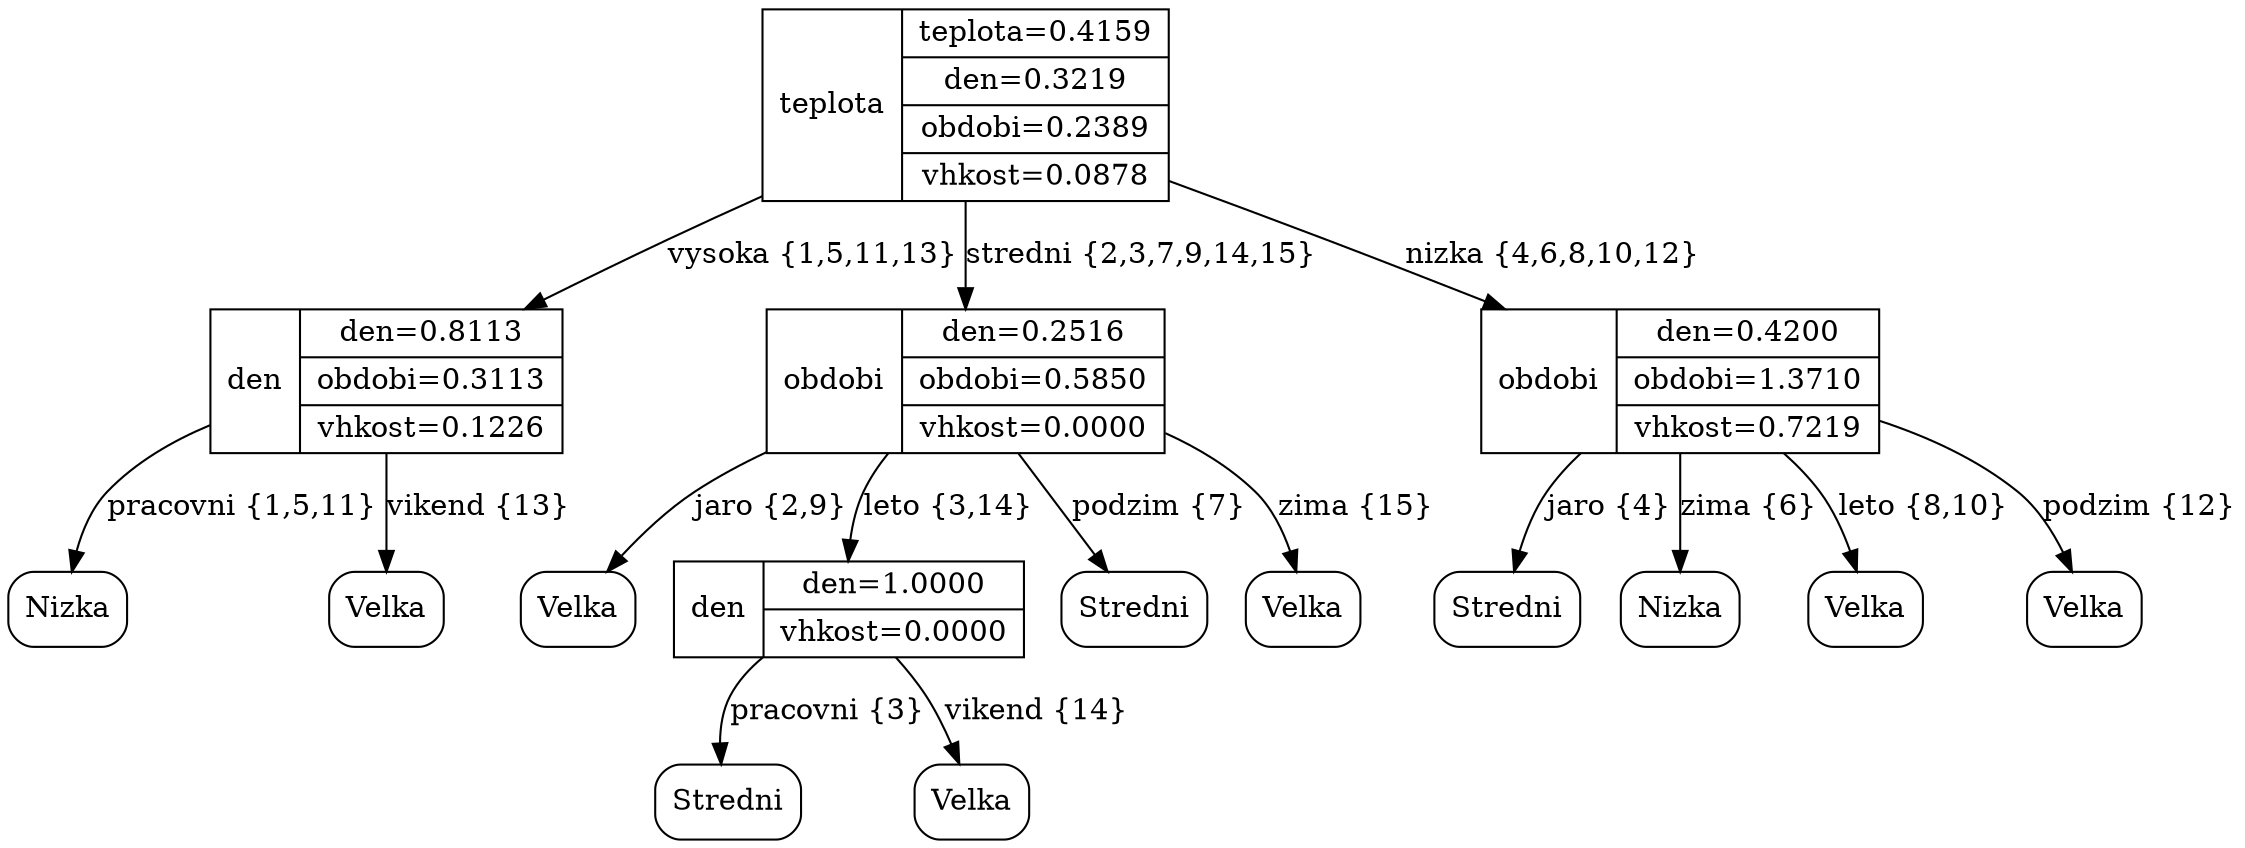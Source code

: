 digraph G {
	"teplota_0" [shape=record, label="teplota|{teplota=0.4159|den=0.3219|obdobi=0.2389|vhkost=0.0878}"]
	"teplota_0" -> "den_1" [label="vysoka {1,5,11,13}"]
	"den_1" [shape=record, label="den|{den=0.8113|obdobi=0.3113|vhkost=0.1226}"]
	"den_1" -> "Nizka_2" [label="pracovni {1,5,11}"]
	"Nizka_2" [shape=box, style=rounded, label="Nizka"]
	"den_1" -> "Velka_3" [label="vikend {13}"]
	"Velka_3" [shape=box, style=rounded, label="Velka"]
	"teplota_0" -> "obdobi_4" [label="stredni {2,3,7,9,14,15}"]
	"obdobi_4" [shape=record, label="obdobi|{den=0.2516|obdobi=0.5850|vhkost=0.0000}"]
	"obdobi_4" -> "Velka_5" [label="jaro {2,9}"]
	"Velka_5" [shape=box, style=rounded, label="Velka"]
	"obdobi_4" -> "den_6" [label="leto {3,14}"]
	"den_6" [shape=record, label="den|{den=1.0000|vhkost=0.0000}"]
	"den_6" -> "Stredni_7" [label="pracovni {3}"]
	"Stredni_7" [shape=box, style=rounded, label="Stredni"]
	"den_6" -> "Velka_8" [label="vikend {14}"]
	"Velka_8" [shape=box, style=rounded, label="Velka"]
	"obdobi_4" -> "Stredni_9" [label="podzim {7}"]
	"Stredni_9" [shape=box, style=rounded, label="Stredni"]
	"obdobi_4" -> "Velka_10" [label="zima {15}"]
	"Velka_10" [shape=box, style=rounded, label="Velka"]
	"teplota_0" -> "obdobi_11" [label="nizka {4,6,8,10,12}"]
	"obdobi_11" [shape=record, label="obdobi|{den=0.4200|obdobi=1.3710|vhkost=0.7219}"]
	"obdobi_11" -> "Stredni_12" [label="jaro {4}"]
	"Stredni_12" [shape=box, style=rounded, label="Stredni"]
	"obdobi_11" -> "Nizka_13" [label="zima {6}"]
	"Nizka_13" [shape=box, style=rounded, label="Nizka"]
	"obdobi_11" -> "Velka_14" [label="leto {8,10}"]
	"Velka_14" [shape=box, style=rounded, label="Velka"]
	"obdobi_11" -> "Velka_15" [label="podzim {12}"]
	"Velka_15" [shape=box, style=rounded, label="Velka"]
}
